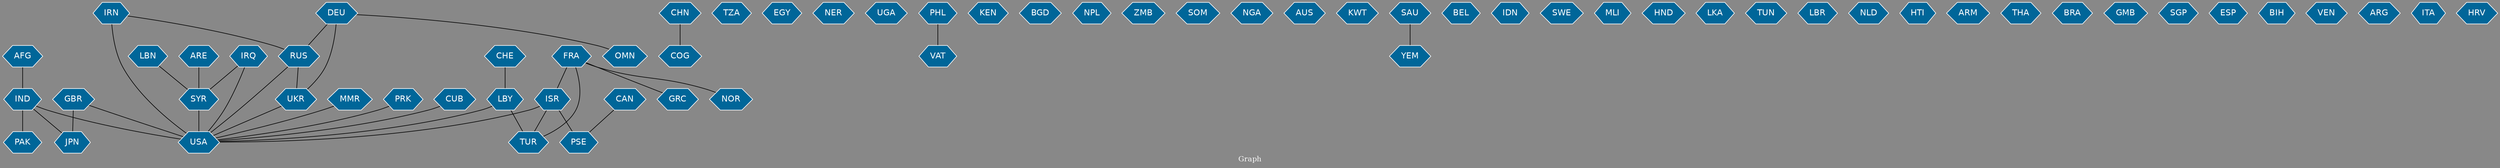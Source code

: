 // Countries together in item graph
graph {
	graph [bgcolor="#888888" fontcolor=white fontsize=12 label="Graph" outputorder=edgesfirst overlap=prism]
	node [color=white fillcolor="#006699" fontcolor=white fontname=Helvetica shape=hexagon style=filled]
	edge [arrowhead=open color=black fontcolor=white fontname=Courier fontsize=12]
		IND [label=IND]
		USA [label=USA]
		CHN [label=CHN]
		TZA [label=TZA]
		IRN [label=IRN]
		RUS [label=RUS]
		SYR [label=SYR]
		LBN [label=LBN]
		EGY [label=EGY]
		ISR [label=ISR]
		NER [label=NER]
		UGA [label=UGA]
		DEU [label=DEU]
		VAT [label=VAT]
		KEN [label=KEN]
		GBR [label=GBR]
		BGD [label=BGD]
		PSE [label=PSE]
		PHL [label=PHL]
		TUR [label=TUR]
		UKR [label=UKR]
		FRA [label=FRA]
		ARE [label=ARE]
		IRQ [label=IRQ]
		NPL [label=NPL]
		AFG [label=AFG]
		ZMB [label=ZMB]
		SOM [label=SOM]
		NGA [label=NGA]
		AUS [label=AUS]
		KWT [label=KWT]
		LBY [label=LBY]
		YEM [label=YEM]
		SAU [label=SAU]
		BEL [label=BEL]
		IDN [label=IDN]
		SWE [label=SWE]
		MLI [label=MLI]
		CAN [label=CAN]
		MMR [label=MMR]
		HND [label=HND]
		LKA [label=LKA]
		PRK [label=PRK]
		TUN [label=TUN]
		LBR [label=LBR]
		NLD [label=NLD]
		HTI [label=HTI]
		GRC [label=GRC]
		JPN [label=JPN]
		ARM [label=ARM]
		COG [label=COG]
		THA [label=THA]
		BRA [label=BRA]
		CUB [label=CUB]
		GMB [label=GMB]
		SGP [label=SGP]
		PAK [label=PAK]
		ESP [label=ESP]
		OMN [label=OMN]
		BIH [label=BIH]
		VEN [label=VEN]
		ARG [label=ARG]
		ITA [label=ITA]
		CHE [label=CHE]
		NOR [label=NOR]
		HRV [label=HRV]
			IRN -- RUS [weight=2]
			SYR -- USA [weight=2]
			DEU -- UKR [weight=2]
			ISR -- PSE [weight=2]
			DEU -- RUS [weight=2]
			IND -- PAK [weight=1]
			FRA -- NOR [weight=1]
			PHL -- VAT [weight=2]
			SAU -- YEM [weight=1]
			IRQ -- USA [weight=1]
			IND -- JPN [weight=1]
			IND -- USA [weight=1]
			FRA -- TUR [weight=1]
			ISR -- TUR [weight=1]
			AFG -- IND [weight=1]
			CHE -- LBY [weight=1]
			CAN -- PSE [weight=1]
			RUS -- USA [weight=2]
			LBN -- SYR [weight=1]
			UKR -- USA [weight=1]
			RUS -- UKR [weight=5]
			MMR -- USA [weight=1]
			IRQ -- SYR [weight=1]
			IRN -- USA [weight=7]
			CUB -- USA [weight=2]
			LBY -- USA [weight=1]
			ISR -- USA [weight=1]
			CHN -- COG [weight=1]
			DEU -- OMN [weight=1]
			FRA -- ISR [weight=2]
			FRA -- GRC [weight=1]
			LBY -- TUR [weight=1]
			PRK -- USA [weight=1]
			GBR -- JPN [weight=1]
			GBR -- USA [weight=1]
			ARE -- SYR [weight=1]
}